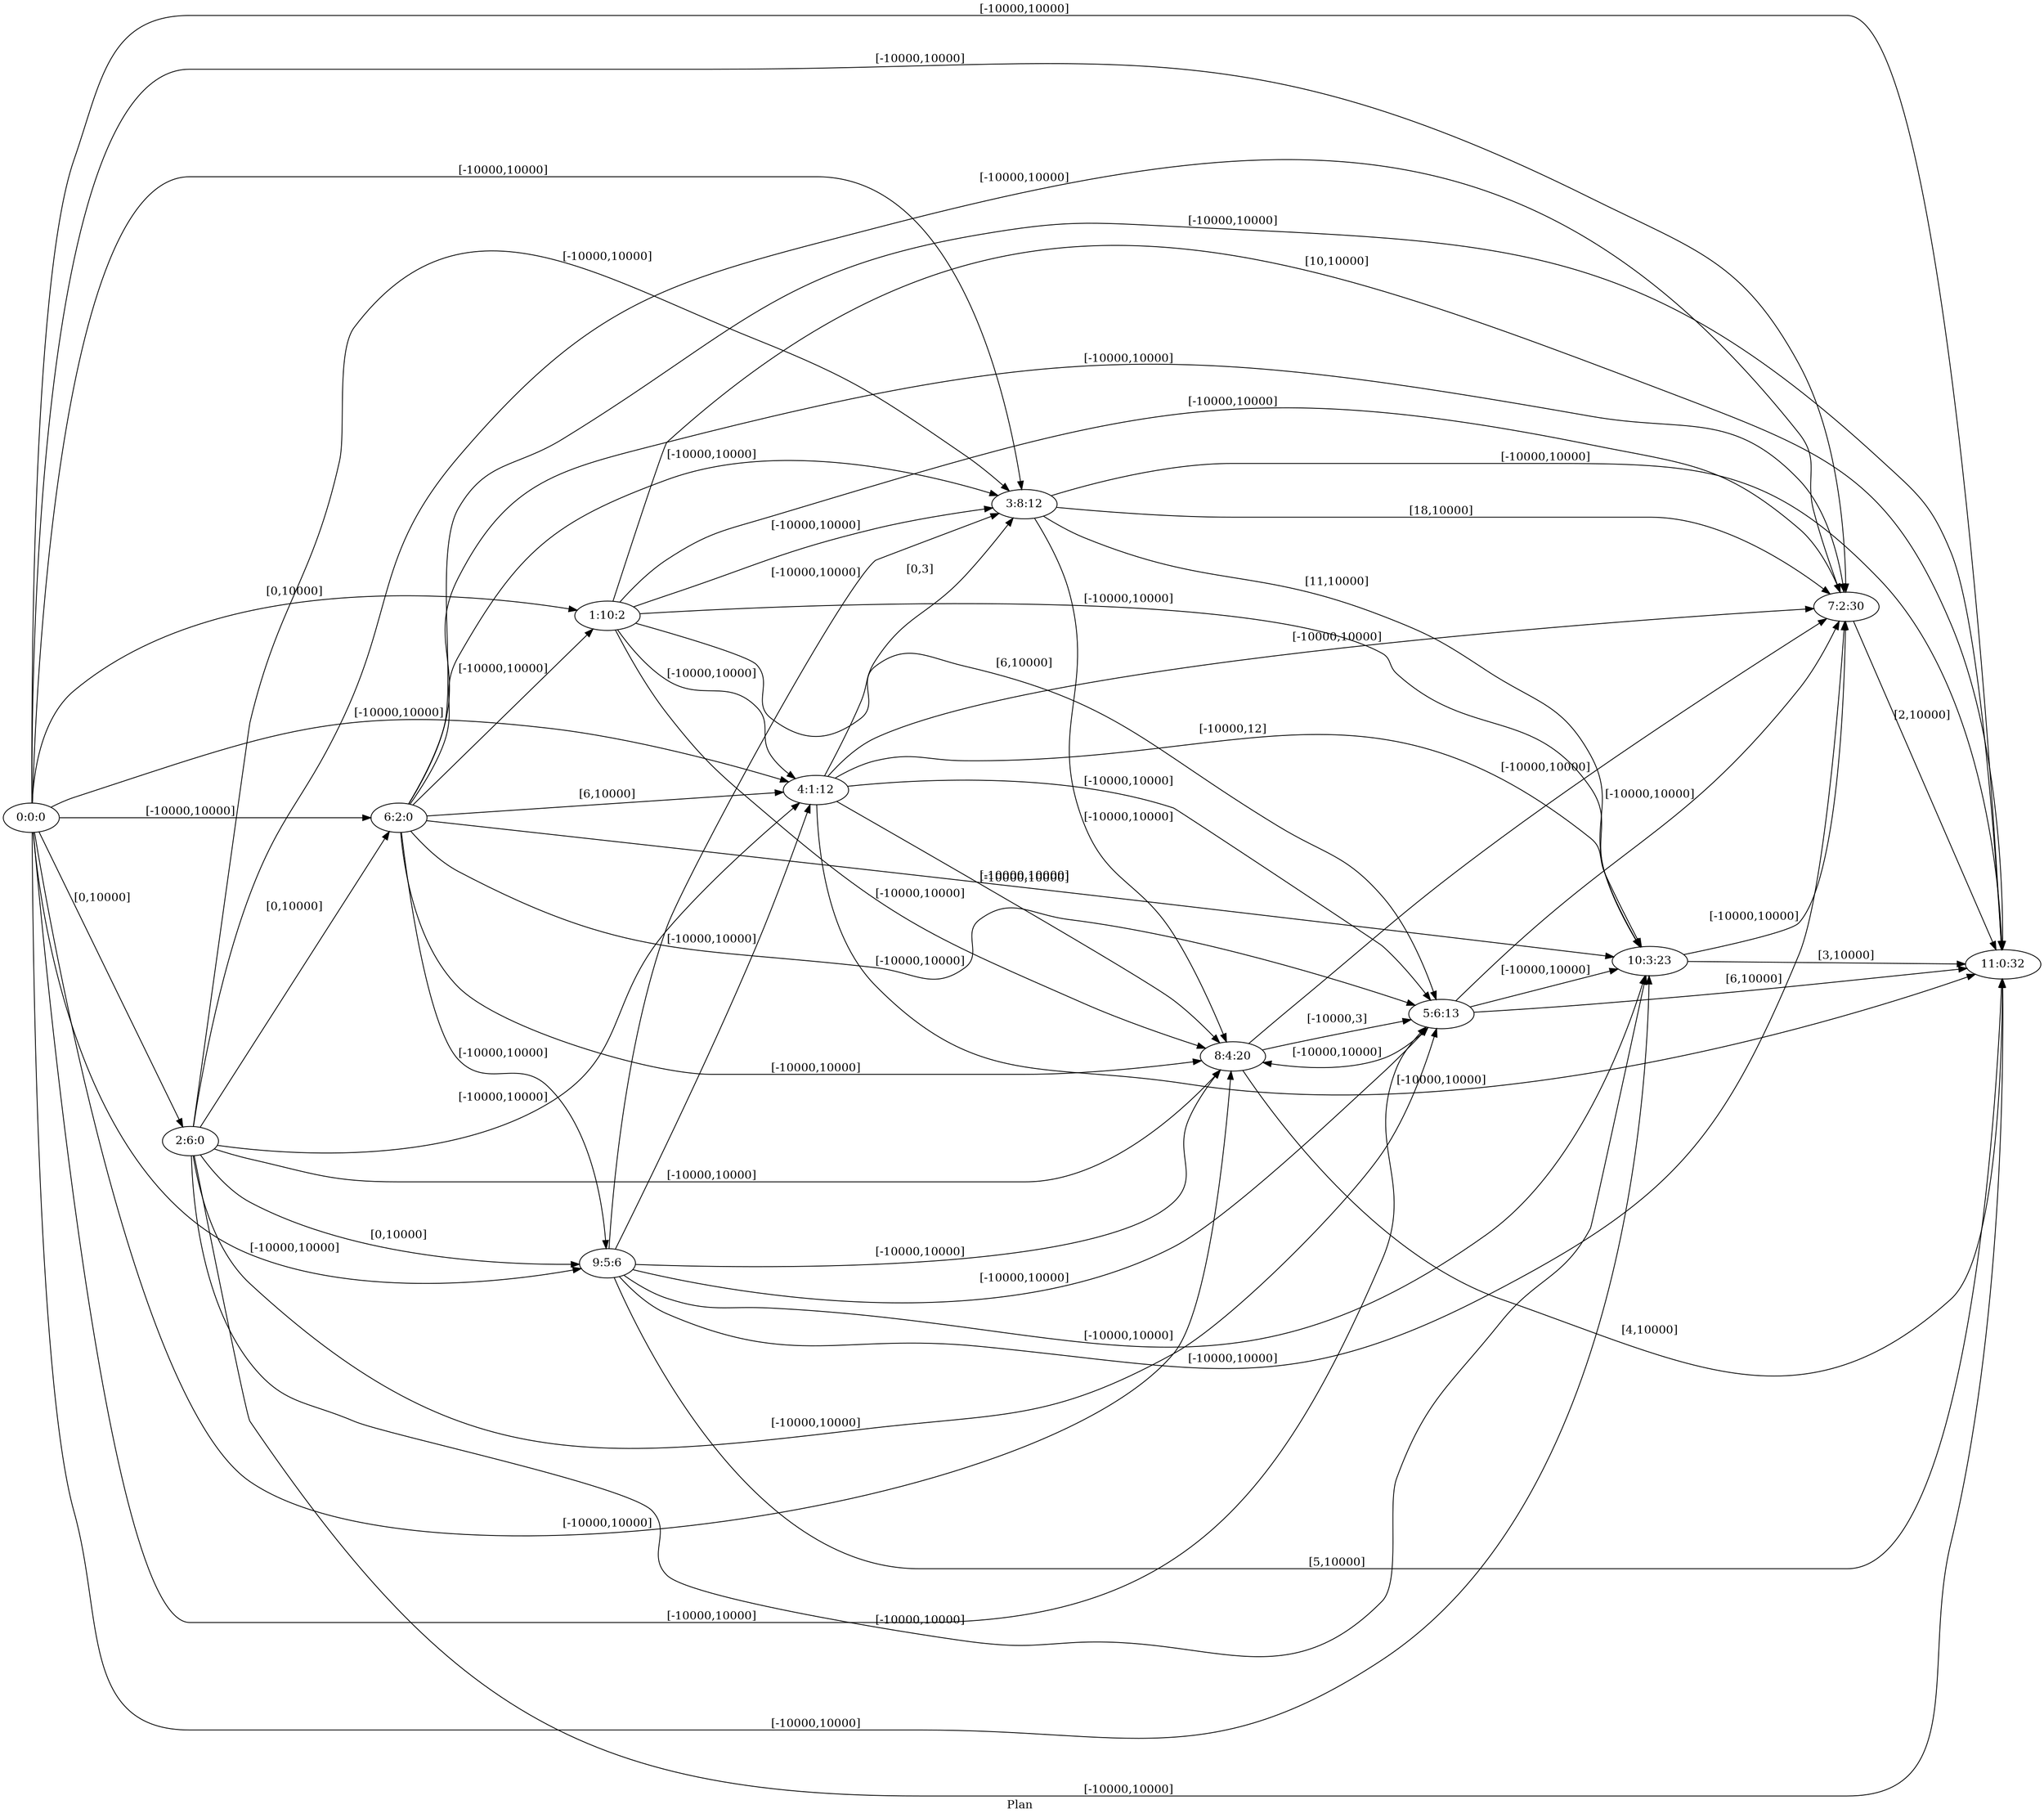 digraph G {
 rankdir = LR;
 nodesep = .45; 
 size = 30;
label="Plan ";
 fldt = 0.69209;
"0:0:0"->"1:10:2"[ label = "[0,10000]"];
"0:0:0"->"2:6:0"[ label = "[0,10000]"];
"0:0:0"->"3:8:12"[ label = "[-10000,10000]"];
"0:0:0"->"4:1:12"[ label = "[-10000,10000]"];
"0:0:0"->"5:6:13"[ label = "[-10000,10000]"];
"0:0:0"->"6:2:0"[ label = "[-10000,10000]"];
"0:0:0"->"7:2:30"[ label = "[-10000,10000]"];
"0:0:0"->"8:4:20"[ label = "[-10000,10000]"];
"0:0:0"->"9:5:6"[ label = "[-10000,10000]"];
"0:0:0"->"10:3:23"[ label = "[-10000,10000]"];
"0:0:0"->"11:0:32"[ label = "[-10000,10000]"];
"1:10:2"->"3:8:12"[ label = "[-10000,10000]"];
"1:10:2"->"4:1:12"[ label = "[-10000,10000]"];
"1:10:2"->"5:6:13"[ label = "[6,10000]"];
"1:10:2"->"7:2:30"[ label = "[-10000,10000]"];
"1:10:2"->"8:4:20"[ label = "[-10000,10000]"];
"1:10:2"->"10:3:23"[ label = "[-10000,10000]"];
"1:10:2"->"11:0:32"[ label = "[10,10000]"];
"2:6:0"->"3:8:12"[ label = "[-10000,10000]"];
"2:6:0"->"4:1:12"[ label = "[-10000,10000]"];
"2:6:0"->"5:6:13"[ label = "[-10000,10000]"];
"2:6:0"->"6:2:0"[ label = "[0,10000]"];
"2:6:0"->"7:2:30"[ label = "[-10000,10000]"];
"2:6:0"->"8:4:20"[ label = "[-10000,10000]"];
"2:6:0"->"9:5:6"[ label = "[0,10000]"];
"2:6:0"->"10:3:23"[ label = "[-10000,10000]"];
"2:6:0"->"11:0:32"[ label = "[-10000,10000]"];
"3:8:12"->"7:2:30"[ label = "[18,10000]"];
"3:8:12"->"8:4:20"[ label = "[-10000,10000]"];
"3:8:12"->"10:3:23"[ label = "[11,10000]"];
"3:8:12"->"11:0:32"[ label = "[-10000,10000]"];
"4:1:12"->"3:8:12"[ label = "[0,3]"];
"4:1:12"->"5:6:13"[ label = "[-10000,10000]"];
"4:1:12"->"7:2:30"[ label = "[-10000,10000]"];
"4:1:12"->"8:4:20"[ label = "[-10000,10000]"];
"4:1:12"->"10:3:23"[ label = "[-10000,12]"];
"4:1:12"->"11:0:32"[ label = "[-10000,10000]"];
"5:6:13"->"7:2:30"[ label = "[-10000,10000]"];
"5:6:13"->"8:4:20"[ label = "[-10000,10000]"];
"5:6:13"->"10:3:23"[ label = "[-10000,10000]"];
"5:6:13"->"11:0:32"[ label = "[6,10000]"];
"6:2:0"->"1:10:2"[ label = "[-10000,10000]"];
"6:2:0"->"3:8:12"[ label = "[-10000,10000]"];
"6:2:0"->"4:1:12"[ label = "[6,10000]"];
"6:2:0"->"5:6:13"[ label = "[-10000,10000]"];
"6:2:0"->"7:2:30"[ label = "[-10000,10000]"];
"6:2:0"->"8:4:20"[ label = "[-10000,10000]"];
"6:2:0"->"9:5:6"[ label = "[-10000,10000]"];
"6:2:0"->"10:3:23"[ label = "[-10000,10000]"];
"6:2:0"->"11:0:32"[ label = "[-10000,10000]"];
"7:2:30"->"11:0:32"[ label = "[2,10000]"];
"8:4:20"->"5:6:13"[ label = "[-10000,3]"];
"8:4:20"->"7:2:30"[ label = "[-10000,10000]"];
"8:4:20"->"11:0:32"[ label = "[4,10000]"];
"9:5:6"->"3:8:12"[ label = "[-10000,10000]"];
"9:5:6"->"4:1:12"[ label = "[-10000,10000]"];
"9:5:6"->"5:6:13"[ label = "[-10000,10000]"];
"9:5:6"->"7:2:30"[ label = "[-10000,10000]"];
"9:5:6"->"8:4:20"[ label = "[-10000,10000]"];
"9:5:6"->"10:3:23"[ label = "[-10000,10000]"];
"9:5:6"->"11:0:32"[ label = "[5,10000]"];
"10:3:23"->"7:2:30"[ label = "[-10000,10000]"];
"10:3:23"->"11:0:32"[ label = "[3,10000]"];
}
